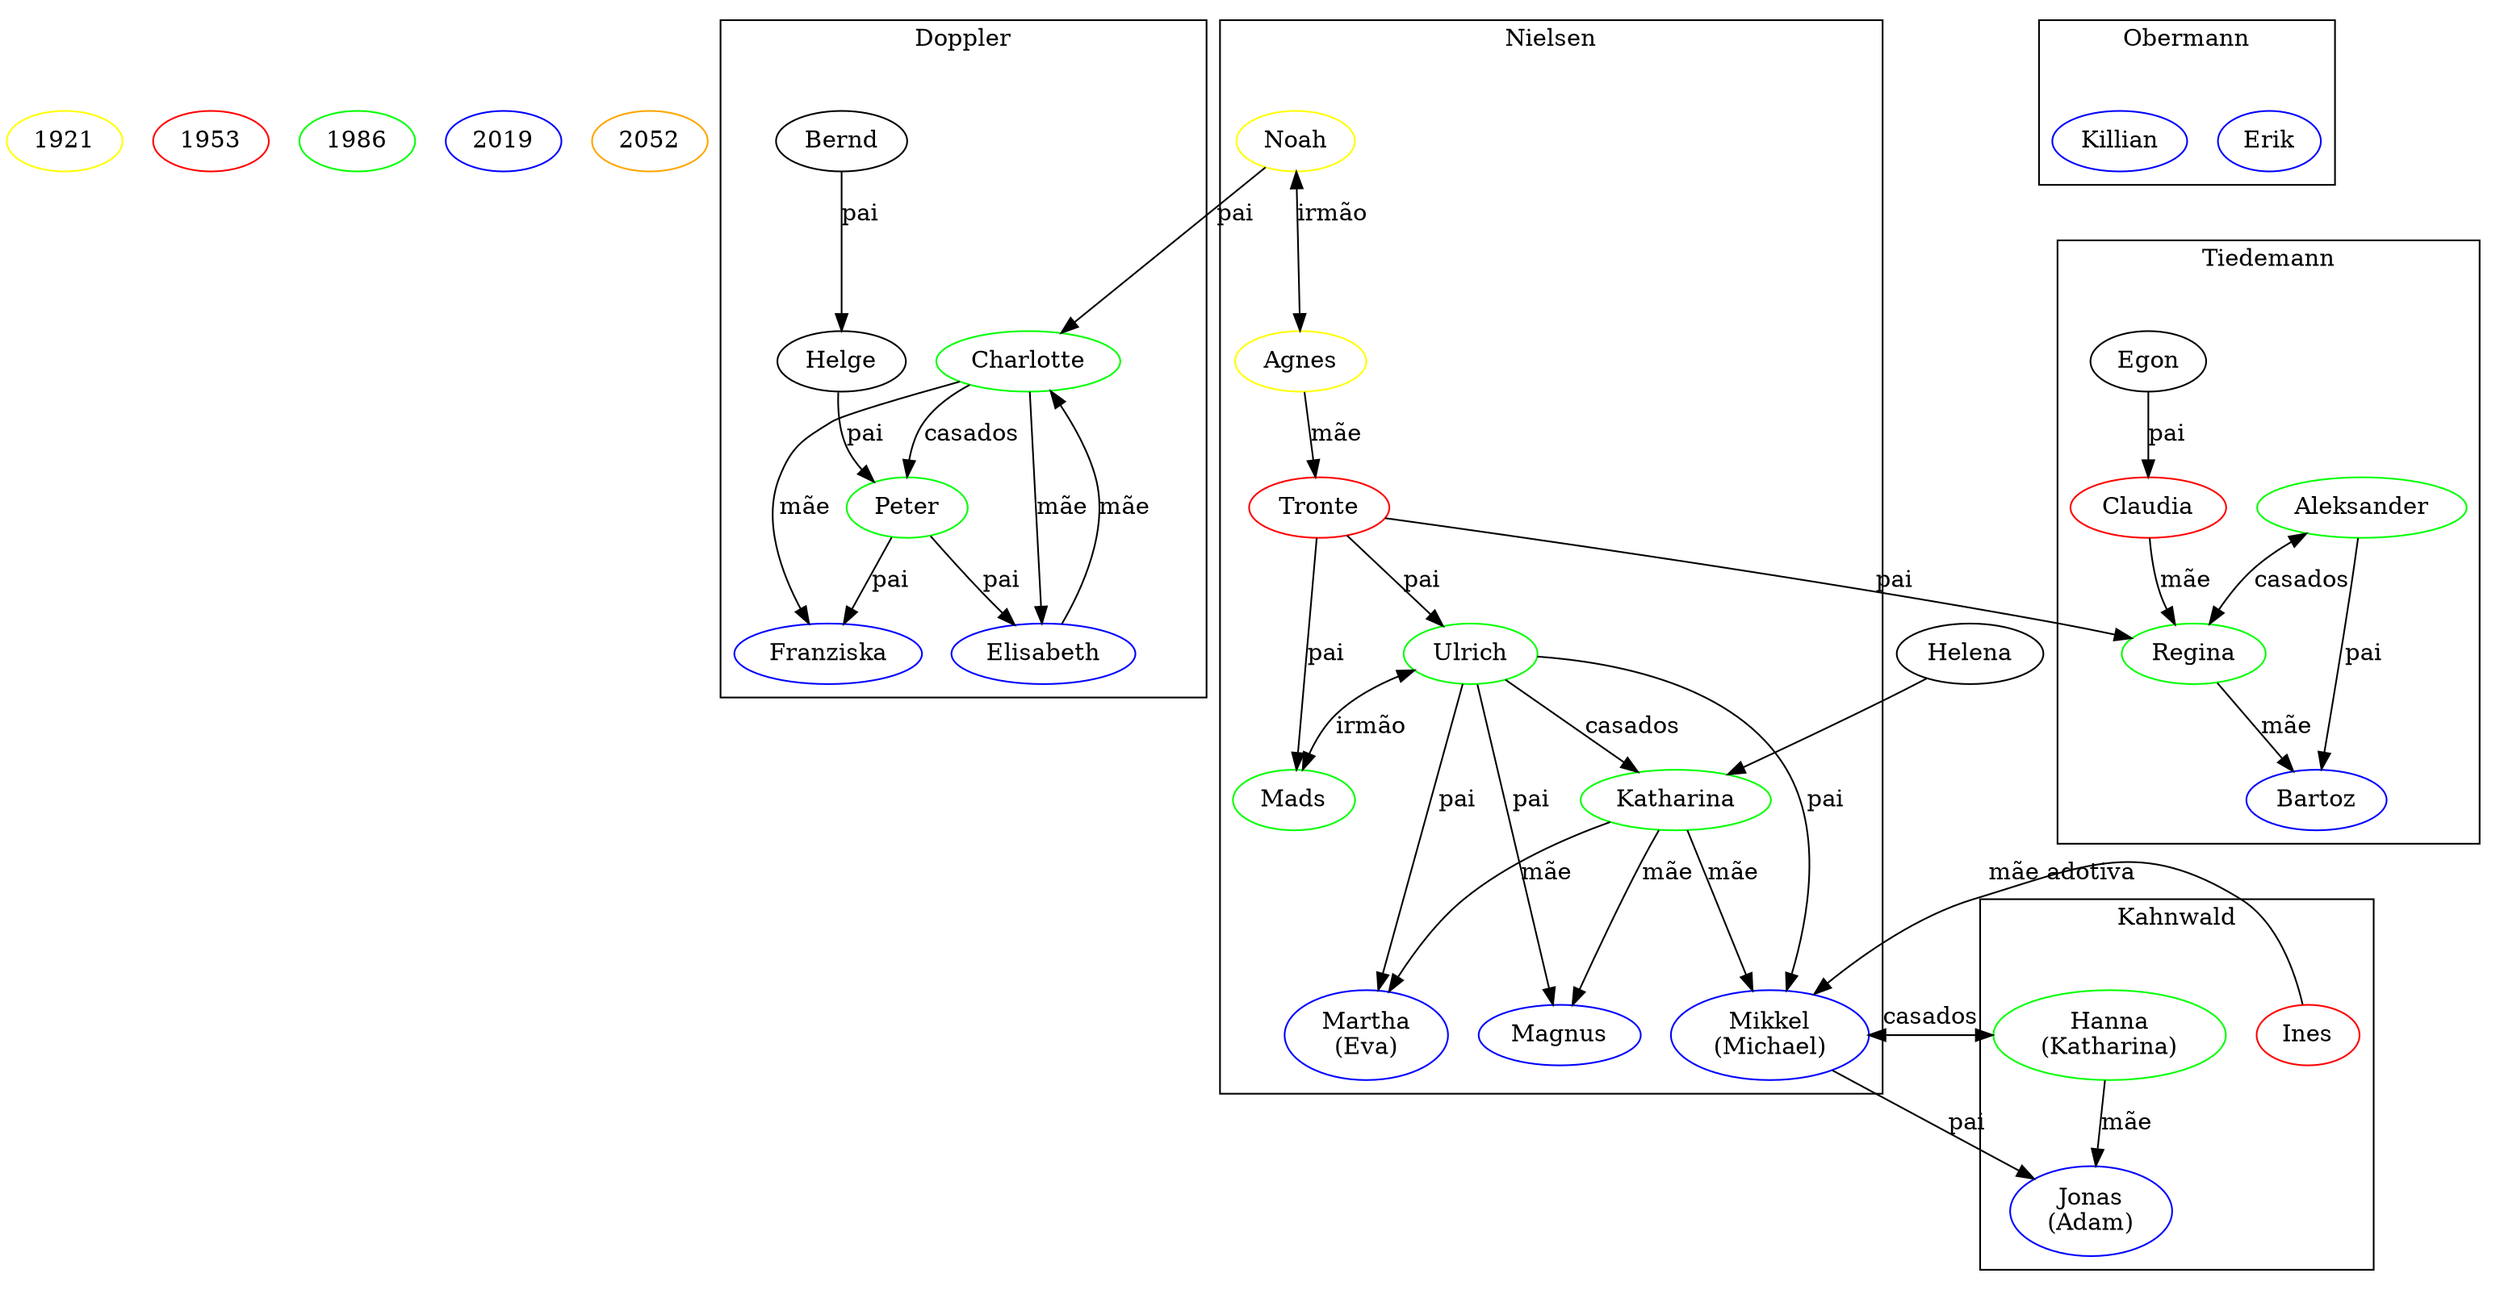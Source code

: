 strict digraph G {
	
	"1921" [color=yellow]
	"1953" [color=red]
	"1986" [color=green]
	"2019" [color=blue]
	"2052" [color=orange]

	subgraph cluster_Nielsen {
		label=Nielsen;

		Noah [color=yellow]
		Agnes [color=yellow]

		Tronte [color=red]

		Mads [color=green]
		Ulrich [color=green]
		Katharina [color=green]

		Martha [color=blue label="Martha\n(Eva)"]
		Magnus [color=blue]
		Mikkel [color=blue label="Mikkel\n(Michael)"]

		Noah -> Agnes [dir=both label="irmão"]
		Agnes -> Tronte [label="mãe"]

		Tronte -> Ulrich [label="pai"]
		Tronte -> Mads [label="pai"]

		Ulrich -> Mads [dir="both" label="irmão"]
		Ulrich -> Katharina [label="casados"]
		Ulrich -> Martha [label="pai"]
		Ulrich -> Mikkel [label="pai"]
		Ulrich -> Magnus [label="pai"]

		Katharina -> Martha [label ="mãe"]
		Katharina -> Mikkel [label ="mãe"]
		Katharina -> Magnus [label ="mãe"]
	}
	
	subgraph cluster_Kahnwald {
		label = Kahnwald;

		Ines [color=red]
		Hanna [color=green label="Hanna\n(Katharina)"]
		Jonas [color=blue label="Jonas\n(Adam)"]

	    Ines -> Mikkel [label="mãe adotiva"]
		Mikkel -> Hanna [dir="both" label="casados"] 
		Hanna -> Jonas [label="mãe"]
		Mikkel -> Jonas [label="pai"]
	}
	
	subgraph cluster_Tiedemann {
		label=Tiedemann;

		Egon 
		Claudia [color=red]
		Regina [color=green]
		Aleksander [color=green]
		Bartoz [color=blue]

		Egon -> Claudia [label="pai"]
		Claudia -> Regina [label=mãe]
		Aleksander -> Bartoz [label=pai]
		Aleksander -> Regina [dir = both label=casados]
	    Regina -> Bartoz [label="mãe"]  

	}
	
	subgraph cluster_Obermann {
		label=Obermann;
	
		Erik [color="blue"]
		Killian [color="blue"]
	}

	subgraph cluster_Doppler {
		label=Doppler;

		Charlotte [color=green]
		Peter [color=green]
		Franziska [color=blue]
		Elisabeth [color=blue]


		Bernd -> Helge [label=pai]
		Helge -> Peter [label=pai]
		Charlotte -> Peter [label=casados]
		Charlotte -> Franziska [label=mãe]
		Charlotte -> Elisabeth [label=mãe]
		
		Peter -> Franziska [label=pai]
		Peter -> Elisabeth [label=pai]

		Elisabeth -> Charlotte [label=mãe]
	}

	Helena -> Katharina

	Noah -> Charlotte [label=pai]

	Tronte -> Regina [label=pai]
}